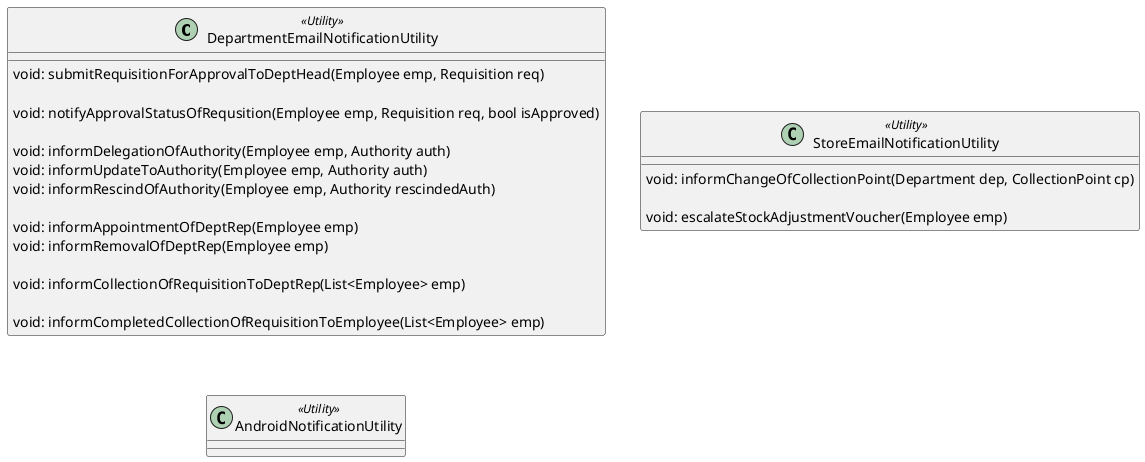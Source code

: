 @startuml
class DepartmentEmailNotificationUtility <<Utility>> {
    ' 2.2.1 
    void: submitRequisitionForApprovalToDeptHead(Employee emp, Requisition req)

    ' 2.2.5 Notify approval/rejection of request
    void: notifyApprovalStatusOfRequsition(Employee emp, Requisition req, bool isApproved)

    ' 2.2.6 Send email to Delegated Authority
    void: informDelegationOfAuthority(Employee emp, Authority auth)
    void: informUpdateToAuthority(Employee emp, Authority auth)
    void: informRescindOfAuthority(Employee emp, Authority rescindedAuth)

    ' 2.2.7 Appoint dep rep 
    void: informAppointmentOfDeptRep(Employee emp)
    void: informRemovalOfDeptRep(Employee emp)

    ' 2.2.7 Send email to Dept Rep on collection (Store)
    void: informCollectionOfRequisitionToDeptRep(List<Employee> emp)

    ' 2.2.8 Send email to Employee on collection of requisition
    ' by Dept Rep (Store)
    void: informCompletedCollectionOfRequisitionToEmployee(List<Employee> emp)
}

class StoreEmailNotificationUtility <<Utility>> {
    '2.2.7 Inform store clerk of collection point change (Dept)
    void: informChangeOfCollectionPoint(Department dep, CollectionPoint cp)

    ' 2.2.7 Send email to supervisor/manager on store adjustment
    void: escalateStockAdjustmentVoucher(Employee emp)
}

class AndroidNotificationUtility <<Utility>> {

}
@enduml